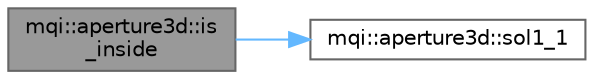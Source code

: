 digraph "mqi::aperture3d::is_inside"
{
 // LATEX_PDF_SIZE
  bgcolor="transparent";
  edge [fontname=Helvetica,fontsize=10,labelfontname=Helvetica,labelfontsize=10];
  node [fontname=Helvetica,fontsize=10,shape=box,height=0.2,width=0.4];
  rankdir="LR";
  Node1 [id="Node000001",label="mqi::aperture3d::is\l_inside",height=0.2,width=0.4,color="gray40", fillcolor="grey60", style="filled", fontcolor="black",tooltip="Checks if a 3D point is inside any of the aperture openings."];
  Node1 -> Node2 [id="edge1_Node000001_Node000002",color="steelblue1",style="solid",tooltip=" "];
  Node2 [id="Node000002",label="mqi::aperture3d::sol1_1",height=0.2,width=0.4,color="grey40", fillcolor="white", style="filled",URL="$classmqi_1_1aperture3d.html#acb5df7525c418c9c9426ae7546167195",tooltip="Determines if a point is inside a polygon using the ray casting algorithm."];
}
